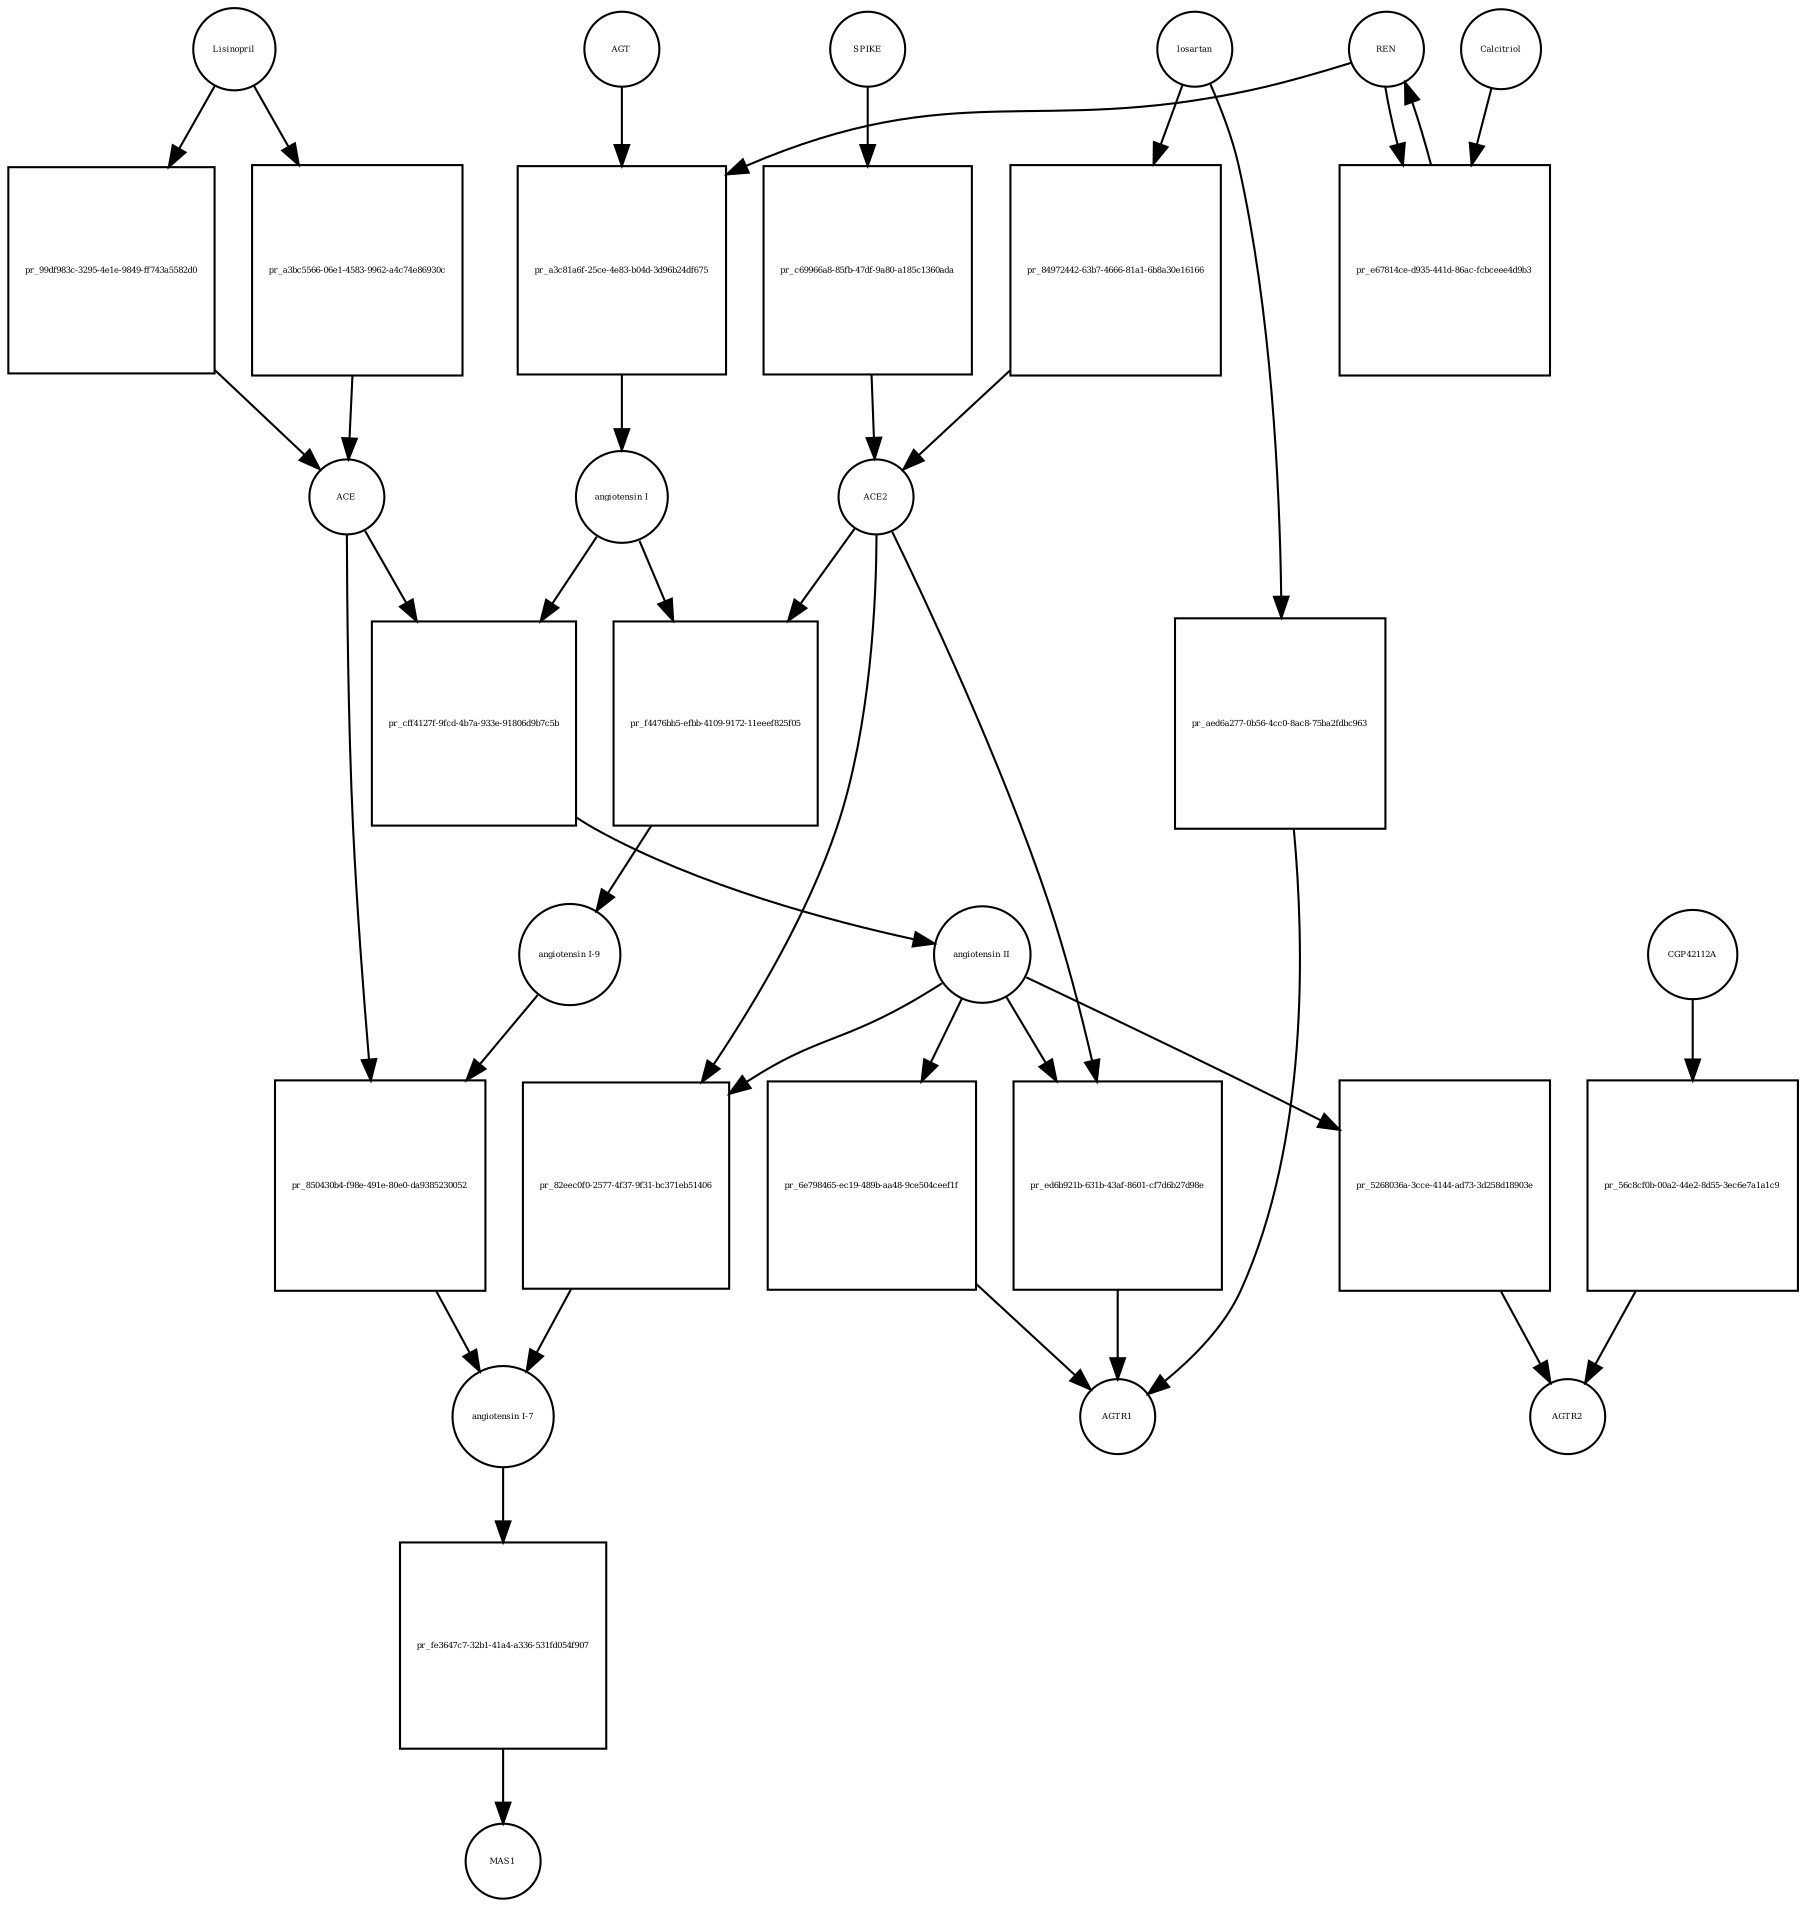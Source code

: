 strict digraph  {
AGT [annotation="", bipartite=0, cls=macromolecule, fontsize=4, label=AGT, shape=circle];
"pr_a3c81a6f-25ce-4e83-b04d-3d96b24df675" [annotation="", bipartite=1, cls=process, fontsize=4, label="pr_a3c81a6f-25ce-4e83-b04d-3d96b24df675", shape=square];
"angiotensin I" [annotation="", bipartite=0, cls="simple chemical", fontsize=4, label="angiotensin I", shape=circle];
REN [annotation="", bipartite=0, cls=macromolecule, fontsize=4, label=REN, shape=circle];
"pr_cff4127f-9fcd-4b7a-933e-91806d9b7c5b" [annotation="", bipartite=1, cls=process, fontsize=4, label="pr_cff4127f-9fcd-4b7a-933e-91806d9b7c5b", shape=square];
"angiotensin II" [annotation="", bipartite=0, cls="simple chemical", fontsize=4, label="angiotensin II", shape=circle];
ACE [annotation="", bipartite=0, cls=macromolecule, fontsize=4, label=ACE, shape=circle];
"pr_f4476bb5-efbb-4109-9172-11eeef825f05" [annotation="", bipartite=1, cls=process, fontsize=4, label="pr_f4476bb5-efbb-4109-9172-11eeef825f05", shape=square];
"angiotensin I-9" [annotation="", bipartite=0, cls="simple chemical", fontsize=4, label="angiotensin I-9", shape=circle];
ACE2 [annotation="", bipartite=0, cls=macromolecule, fontsize=4, label=ACE2, shape=circle];
"pr_850430b4-f98e-491e-80e0-da9385230052" [annotation="", bipartite=1, cls=process, fontsize=4, label="pr_850430b4-f98e-491e-80e0-da9385230052", shape=square];
"angiotensin I-7" [annotation="", bipartite=0, cls="simple chemical", fontsize=4, label="angiotensin I-7", shape=circle];
"pr_82eec0f0-2577-4f37-9f31-bc371eb51406" [annotation="", bipartite=1, cls=process, fontsize=4, label="pr_82eec0f0-2577-4f37-9f31-bc371eb51406", shape=square];
SPIKE [annotation="", bipartite=0, cls=macromolecule, fontsize=4, label=SPIKE, shape=circle];
"pr_c69966a8-85fb-47df-9a80-a185c1360ada" [annotation="", bipartite=1, cls=process, fontsize=4, label="pr_c69966a8-85fb-47df-9a80-a185c1360ada", shape=square];
Lisinopril [annotation="", bipartite=0, cls="simple chemical", fontsize=4, label=Lisinopril, shape=circle];
"pr_99df983c-3295-4e1e-9849-ff743a5582d0" [annotation="", bipartite=1, cls=process, fontsize=4, label="pr_99df983c-3295-4e1e-9849-ff743a5582d0", shape=square];
"pr_6e798465-ec19-489b-aa48-9ce504ceef1f" [annotation="", bipartite=1, cls=process, fontsize=4, label="pr_6e798465-ec19-489b-aa48-9ce504ceef1f", shape=square];
AGTR1 [annotation="", bipartite=0, cls=macromolecule, fontsize=4, label=AGTR1, shape=circle];
"pr_5268036a-3cce-4144-ad73-3d258d18903e" [annotation="", bipartite=1, cls=process, fontsize=4, label="pr_5268036a-3cce-4144-ad73-3d258d18903e", shape=square];
AGTR2 [annotation="", bipartite=0, cls=macromolecule, fontsize=4, label=AGTR2, shape=circle];
"pr_fe3647c7-32b1-41a4-a336-531fd054f907" [annotation="", bipartite=1, cls=process, fontsize=4, label="pr_fe3647c7-32b1-41a4-a336-531fd054f907", shape=square];
MAS1 [annotation="", bipartite=0, cls=macromolecule, fontsize=4, label=MAS1, shape=circle];
losartan [annotation="", bipartite=0, cls="simple chemical", fontsize=4, label=losartan, shape=circle];
"pr_aed6a277-0b56-4cc0-8ac8-75ba2fdbc963" [annotation="", bipartite=1, cls=process, fontsize=4, label="pr_aed6a277-0b56-4cc0-8ac8-75ba2fdbc963", shape=square];
"pr_e67814ce-d935-441d-86ac-fcbceee4d9b3" [annotation="", bipartite=1, cls=process, fontsize=4, label="pr_e67814ce-d935-441d-86ac-fcbceee4d9b3", shape=square];
Calcitriol [annotation="", bipartite=0, cls="simple chemical", fontsize=4, label=Calcitriol, shape=circle];
"pr_a3bc5566-06e1-4583-9962-a4c74e86930c" [annotation="", bipartite=1, cls=process, fontsize=4, label="pr_a3bc5566-06e1-4583-9962-a4c74e86930c", shape=square];
"pr_ed6b921b-631b-43af-8601-cf7d6b27d98e" [annotation="", bipartite=1, cls=process, fontsize=4, label="pr_ed6b921b-631b-43af-8601-cf7d6b27d98e", shape=square];
CGP42112A [annotation="", bipartite=0, cls="simple chemical", fontsize=4, label=CGP42112A, shape=circle];
"pr_56c8cf0b-00a2-44e2-8d55-3ec6e7a1a1c9" [annotation="", bipartite=1, cls=process, fontsize=4, label="pr_56c8cf0b-00a2-44e2-8d55-3ec6e7a1a1c9", shape=square];
"pr_84972442-63b7-4666-81a1-6b8a30e16166" [annotation="", bipartite=1, cls=process, fontsize=4, label="pr_84972442-63b7-4666-81a1-6b8a30e16166", shape=square];
AGT -> "pr_a3c81a6f-25ce-4e83-b04d-3d96b24df675"  [annotation="", interaction_type=consumption];
"pr_a3c81a6f-25ce-4e83-b04d-3d96b24df675" -> "angiotensin I"  [annotation="", interaction_type=production];
"angiotensin I" -> "pr_cff4127f-9fcd-4b7a-933e-91806d9b7c5b"  [annotation="", interaction_type=consumption];
"angiotensin I" -> "pr_f4476bb5-efbb-4109-9172-11eeef825f05"  [annotation="", interaction_type=consumption];
REN -> "pr_a3c81a6f-25ce-4e83-b04d-3d96b24df675"  [annotation="", interaction_type=catalysis];
REN -> "pr_e67814ce-d935-441d-86ac-fcbceee4d9b3"  [annotation="", interaction_type=consumption];
"pr_cff4127f-9fcd-4b7a-933e-91806d9b7c5b" -> "angiotensin II"  [annotation="", interaction_type=production];
"angiotensin II" -> "pr_82eec0f0-2577-4f37-9f31-bc371eb51406"  [annotation="", interaction_type=consumption];
"angiotensin II" -> "pr_6e798465-ec19-489b-aa48-9ce504ceef1f"  [annotation="", interaction_type=consumption];
"angiotensin II" -> "pr_5268036a-3cce-4144-ad73-3d258d18903e"  [annotation="", interaction_type=consumption];
"angiotensin II" -> "pr_ed6b921b-631b-43af-8601-cf7d6b27d98e"  [annotation="", interaction_type=modulation];
ACE -> "pr_cff4127f-9fcd-4b7a-933e-91806d9b7c5b"  [annotation="", interaction_type=catalysis];
ACE -> "pr_850430b4-f98e-491e-80e0-da9385230052"  [annotation="", interaction_type=catalysis];
"pr_f4476bb5-efbb-4109-9172-11eeef825f05" -> "angiotensin I-9"  [annotation="", interaction_type=production];
"angiotensin I-9" -> "pr_850430b4-f98e-491e-80e0-da9385230052"  [annotation="", interaction_type=consumption];
ACE2 -> "pr_f4476bb5-efbb-4109-9172-11eeef825f05"  [annotation="", interaction_type=catalysis];
ACE2 -> "pr_82eec0f0-2577-4f37-9f31-bc371eb51406"  [annotation="", interaction_type=catalysis];
ACE2 -> "pr_ed6b921b-631b-43af-8601-cf7d6b27d98e"  [annotation="", interaction_type=consumption];
"pr_850430b4-f98e-491e-80e0-da9385230052" -> "angiotensin I-7"  [annotation="", interaction_type=production];
"angiotensin I-7" -> "pr_fe3647c7-32b1-41a4-a336-531fd054f907"  [annotation="", interaction_type=consumption];
"pr_82eec0f0-2577-4f37-9f31-bc371eb51406" -> "angiotensin I-7"  [annotation="", interaction_type=production];
SPIKE -> "pr_c69966a8-85fb-47df-9a80-a185c1360ada"  [annotation="", interaction_type=consumption];
"pr_c69966a8-85fb-47df-9a80-a185c1360ada" -> ACE2  [annotation="", interaction_type=production];
Lisinopril -> "pr_99df983c-3295-4e1e-9849-ff743a5582d0"  [annotation="", interaction_type=consumption];
Lisinopril -> "pr_a3bc5566-06e1-4583-9962-a4c74e86930c"  [annotation="", interaction_type=consumption];
"pr_99df983c-3295-4e1e-9849-ff743a5582d0" -> ACE  [annotation="", interaction_type=production];
"pr_6e798465-ec19-489b-aa48-9ce504ceef1f" -> AGTR1  [annotation="", interaction_type=production];
"pr_5268036a-3cce-4144-ad73-3d258d18903e" -> AGTR2  [annotation="", interaction_type=production];
"pr_fe3647c7-32b1-41a4-a336-531fd054f907" -> MAS1  [annotation="", interaction_type=production];
losartan -> "pr_aed6a277-0b56-4cc0-8ac8-75ba2fdbc963"  [annotation="", interaction_type=consumption];
losartan -> "pr_84972442-63b7-4666-81a1-6b8a30e16166"  [annotation="", interaction_type=consumption];
"pr_aed6a277-0b56-4cc0-8ac8-75ba2fdbc963" -> AGTR1  [annotation="", interaction_type=production];
"pr_e67814ce-d935-441d-86ac-fcbceee4d9b3" -> REN  [annotation="", interaction_type=production];
Calcitriol -> "pr_e67814ce-d935-441d-86ac-fcbceee4d9b3"  [annotation="", interaction_type=inhibition];
"pr_a3bc5566-06e1-4583-9962-a4c74e86930c" -> ACE  [annotation="", interaction_type=production];
"pr_ed6b921b-631b-43af-8601-cf7d6b27d98e" -> AGTR1  [annotation="", interaction_type=production];
CGP42112A -> "pr_56c8cf0b-00a2-44e2-8d55-3ec6e7a1a1c9"  [annotation="", interaction_type=consumption];
"pr_56c8cf0b-00a2-44e2-8d55-3ec6e7a1a1c9" -> AGTR2  [annotation="", interaction_type=production];
"pr_84972442-63b7-4666-81a1-6b8a30e16166" -> ACE2  [annotation="", interaction_type=production];
}
